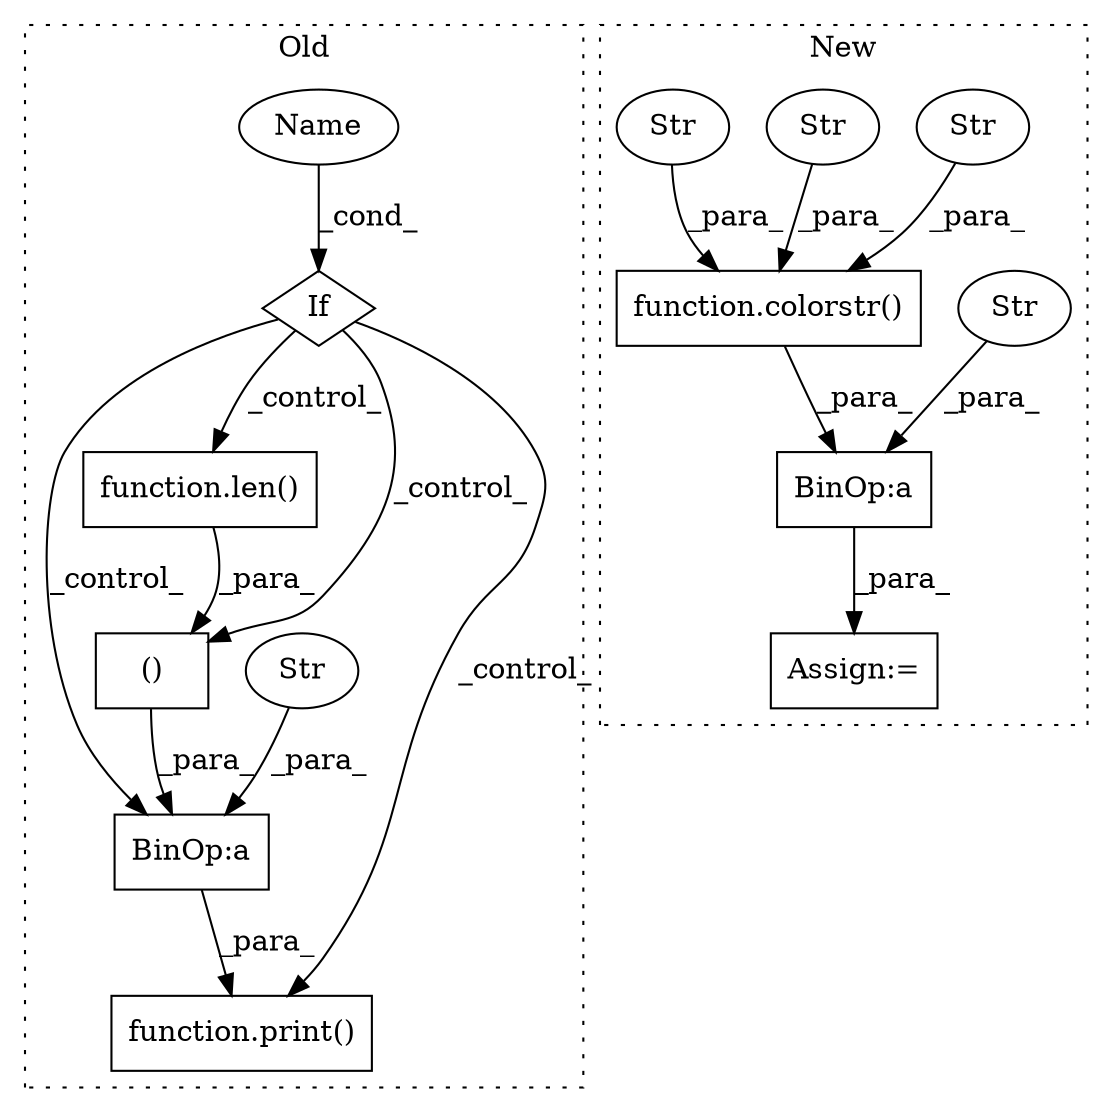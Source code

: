 digraph G {
subgraph cluster0 {
1 [label="function.len()" a="75" s="5028,5035" l="4,1" shape="box"];
3 [label="If" a="96" s="4892" l="3" shape="diamond"];
4 [label="()" a="54" s="5026" l="10" shape="box"];
5 [label="BinOp:a" a="82" s="5021" l="3" shape="box"];
9 [label="Str" a="66" s="4912" l="109" shape="ellipse"];
12 [label="function.print()" a="75" s="4906,5037" l="6,1" shape="box"];
13 [label="Name" a="87" s="4895" l="1" shape="ellipse"];
label = "Old";
style="dotted";
}
subgraph cluster1 {
2 [label="function.colorstr()" a="75" s="3384,3421" l="9,1" shape="box"];
6 [label="BinOp:a" a="82" s="3422" l="3" shape="box"];
7 [label="Str" a="66" s="3409" l="12" shape="ellipse"];
8 [label="Str" a="66" s="3425" l="4" shape="ellipse"];
10 [label="Str" a="66" s="3393" l="6" shape="ellipse"];
11 [label="Str" a="66" s="3401" l="6" shape="ellipse"];
14 [label="Assign:=" a="68" s="3381" l="3" shape="box"];
label = "New";
style="dotted";
}
1 -> 4 [label="_para_"];
2 -> 6 [label="_para_"];
3 -> 4 [label="_control_"];
3 -> 12 [label="_control_"];
3 -> 5 [label="_control_"];
3 -> 1 [label="_control_"];
4 -> 5 [label="_para_"];
5 -> 12 [label="_para_"];
6 -> 14 [label="_para_"];
7 -> 2 [label="_para_"];
8 -> 6 [label="_para_"];
9 -> 5 [label="_para_"];
10 -> 2 [label="_para_"];
11 -> 2 [label="_para_"];
13 -> 3 [label="_cond_"];
}